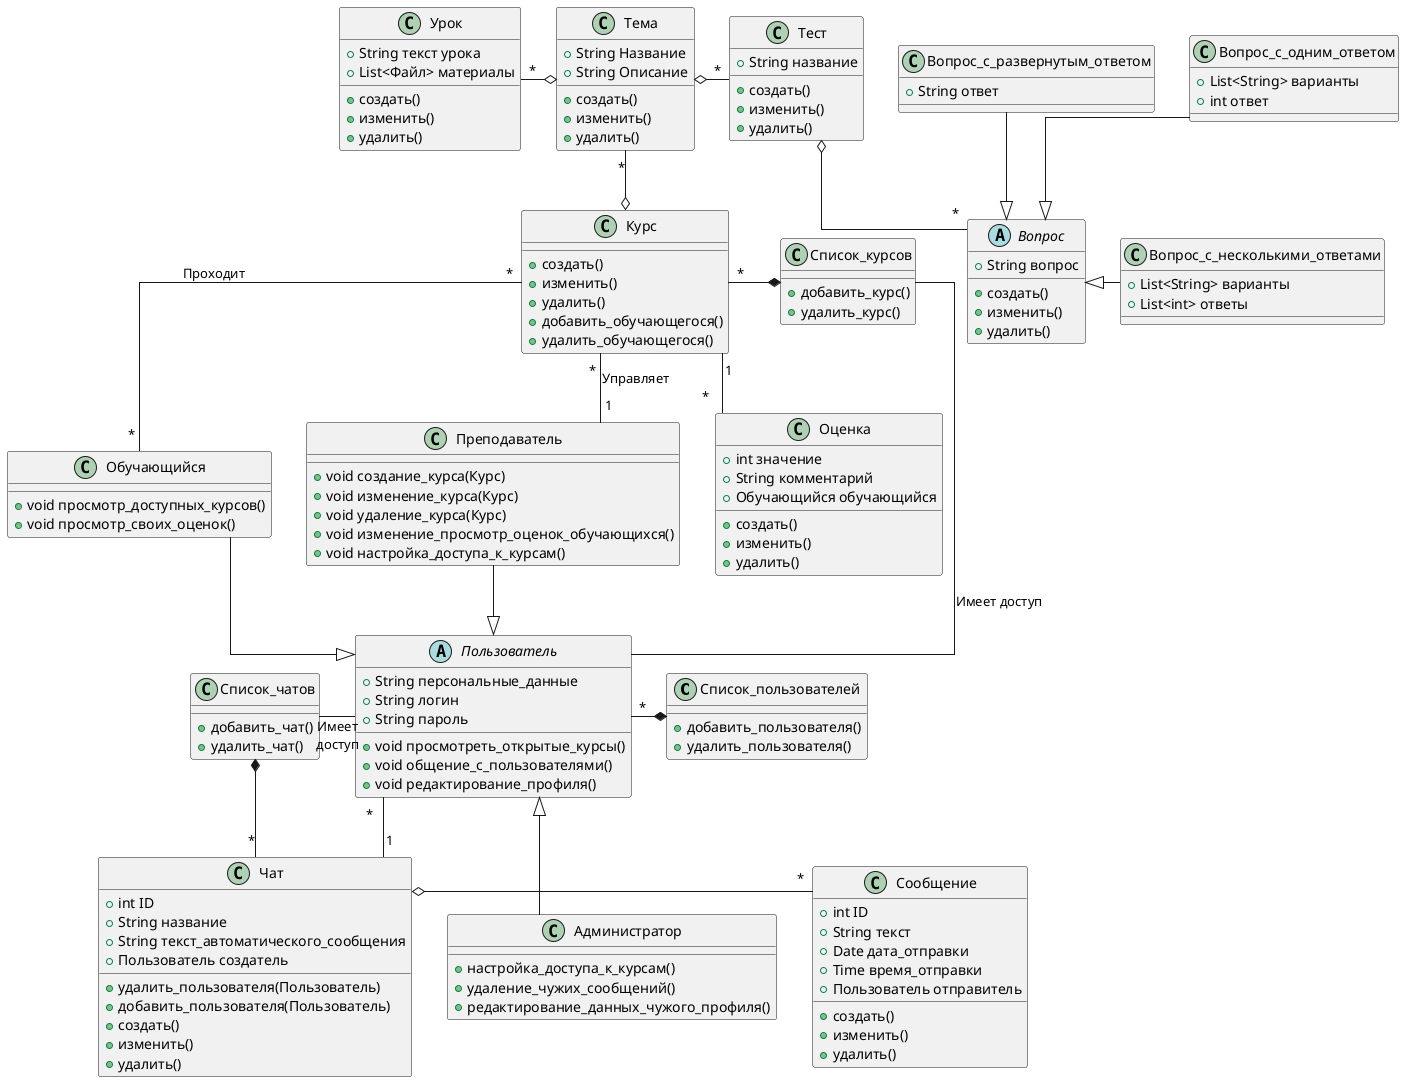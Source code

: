@startuml diag
skinparam Linetype ortho
together{
    class Список_пользователей {
        +добавить_пользователя()
        +удалить_пользователя()
    }
    abstract class Пользователь {
        + String персональные_данные
        + String логин
        + String пароль
        + void просмотреть_открытые_курсы()
        + void общение_с_пользователями()
        + void редактирование_профиля()
    }
}

class Обучающийся {
    + void просмотр_доступных_курсов()
    + void просмотр_своих_оценок()
}

class Преподаватель {
    + void создание_курса(Курс)
    + void изменение_курса(Курс)
    + void удаление_курса(Курс)
    + void изменение_просмотр_оценок_обучающихся()
    + void настройка_доступа_к_курсам()
}

class Администратор {
    + настройка_доступа_к_курсам()
    + удаление_чужих_сообщений()
    + редактирование_данных_чужого_профиля()
}

class Курс {
    + создать()
    + изменить()
    + удалить()
    + добавить_обучающегося()
    + удалить_обучающегося()
}
class Тема {
    +String Название
    +String Описание
    + создать()
    + изменить()
    + удалить()
}
class Урок {
    +String текст урока
    +List<Файл> материалы
    + создать()
    + изменить()
    + удалить()
}
class Тест {
    +String название
    + создать()
    + изменить()
    + удалить()
}
abstract class Вопрос {
    + String вопрос
    + создать()
    + изменить()
    + удалить()
}
class Вопрос_с_развернутым_ответом {
    +String ответ
}
class Вопрос_с_одним_ответом {
    +List<String> варианты
    +int ответ
}
class Вопрос_с_несколькими_ответами {
    +List<String> варианты
    +List<int> ответы
}
class Оценка {
    + int значение
    + String комментарий
    + Обучающийся обучающийся
    + создать()
    + изменить()
    + удалить()
}
together{
    class Список_чатов {
        +добавить_чат()
        +удалить_чат()
    }
    class Чат {
        +int ID
        +String название
        +String текст_автоматического_сообщения
        +Пользователь создатель
        +удалить_пользователя(Пользователь)
        +добавить_пользователя(Пользователь)
        + создать()
        + изменить()
        + удалить()
    }
    class Сообщение {
        +int ID
        +String текст
        +Date дата_отправки
        +Time время_отправки
        +Пользователь отправитель
        + создать()
        + изменить()
        + удалить()
    }
}
class Список_курсов {
    +добавить_курс()
    +удалить_курс()
}

Чат "*" -up-* Список_чатов
Чат o-left- "             *" Сообщение
Пользователь "*" -right- "1" Чат

Список_курсов *-left- "*" Курс
Курс "1" -- "             *" Оценка
Курс "*" -- "             *" Обучающийся : Проходит
Курс "           *" -- "1" Преподаватель : \n\nУправляет
Тема "*" --o Курс
Тема o-left- "*" Урок
Тема o-right- "*" Тест
Тест o-down- "*" Вопрос


Список_пользователей *-left- "*" Пользователь
Список_чатов -right- Пользователь : Имеет\nдоступ
Список_курсов -- Пользователь : \n\n\n\n\nИмеет доступ



Обучающийся --|> Пользователь
Преподаватель --|> Пользователь
Администратор -up-|> Пользователь

Вопрос_с_развернутым_ответом --|> Вопрос
Вопрос_с_одним_ответом --|> Вопрос
Вопрос_с_несколькими_ответами -left-|> Вопрос
@enduml
